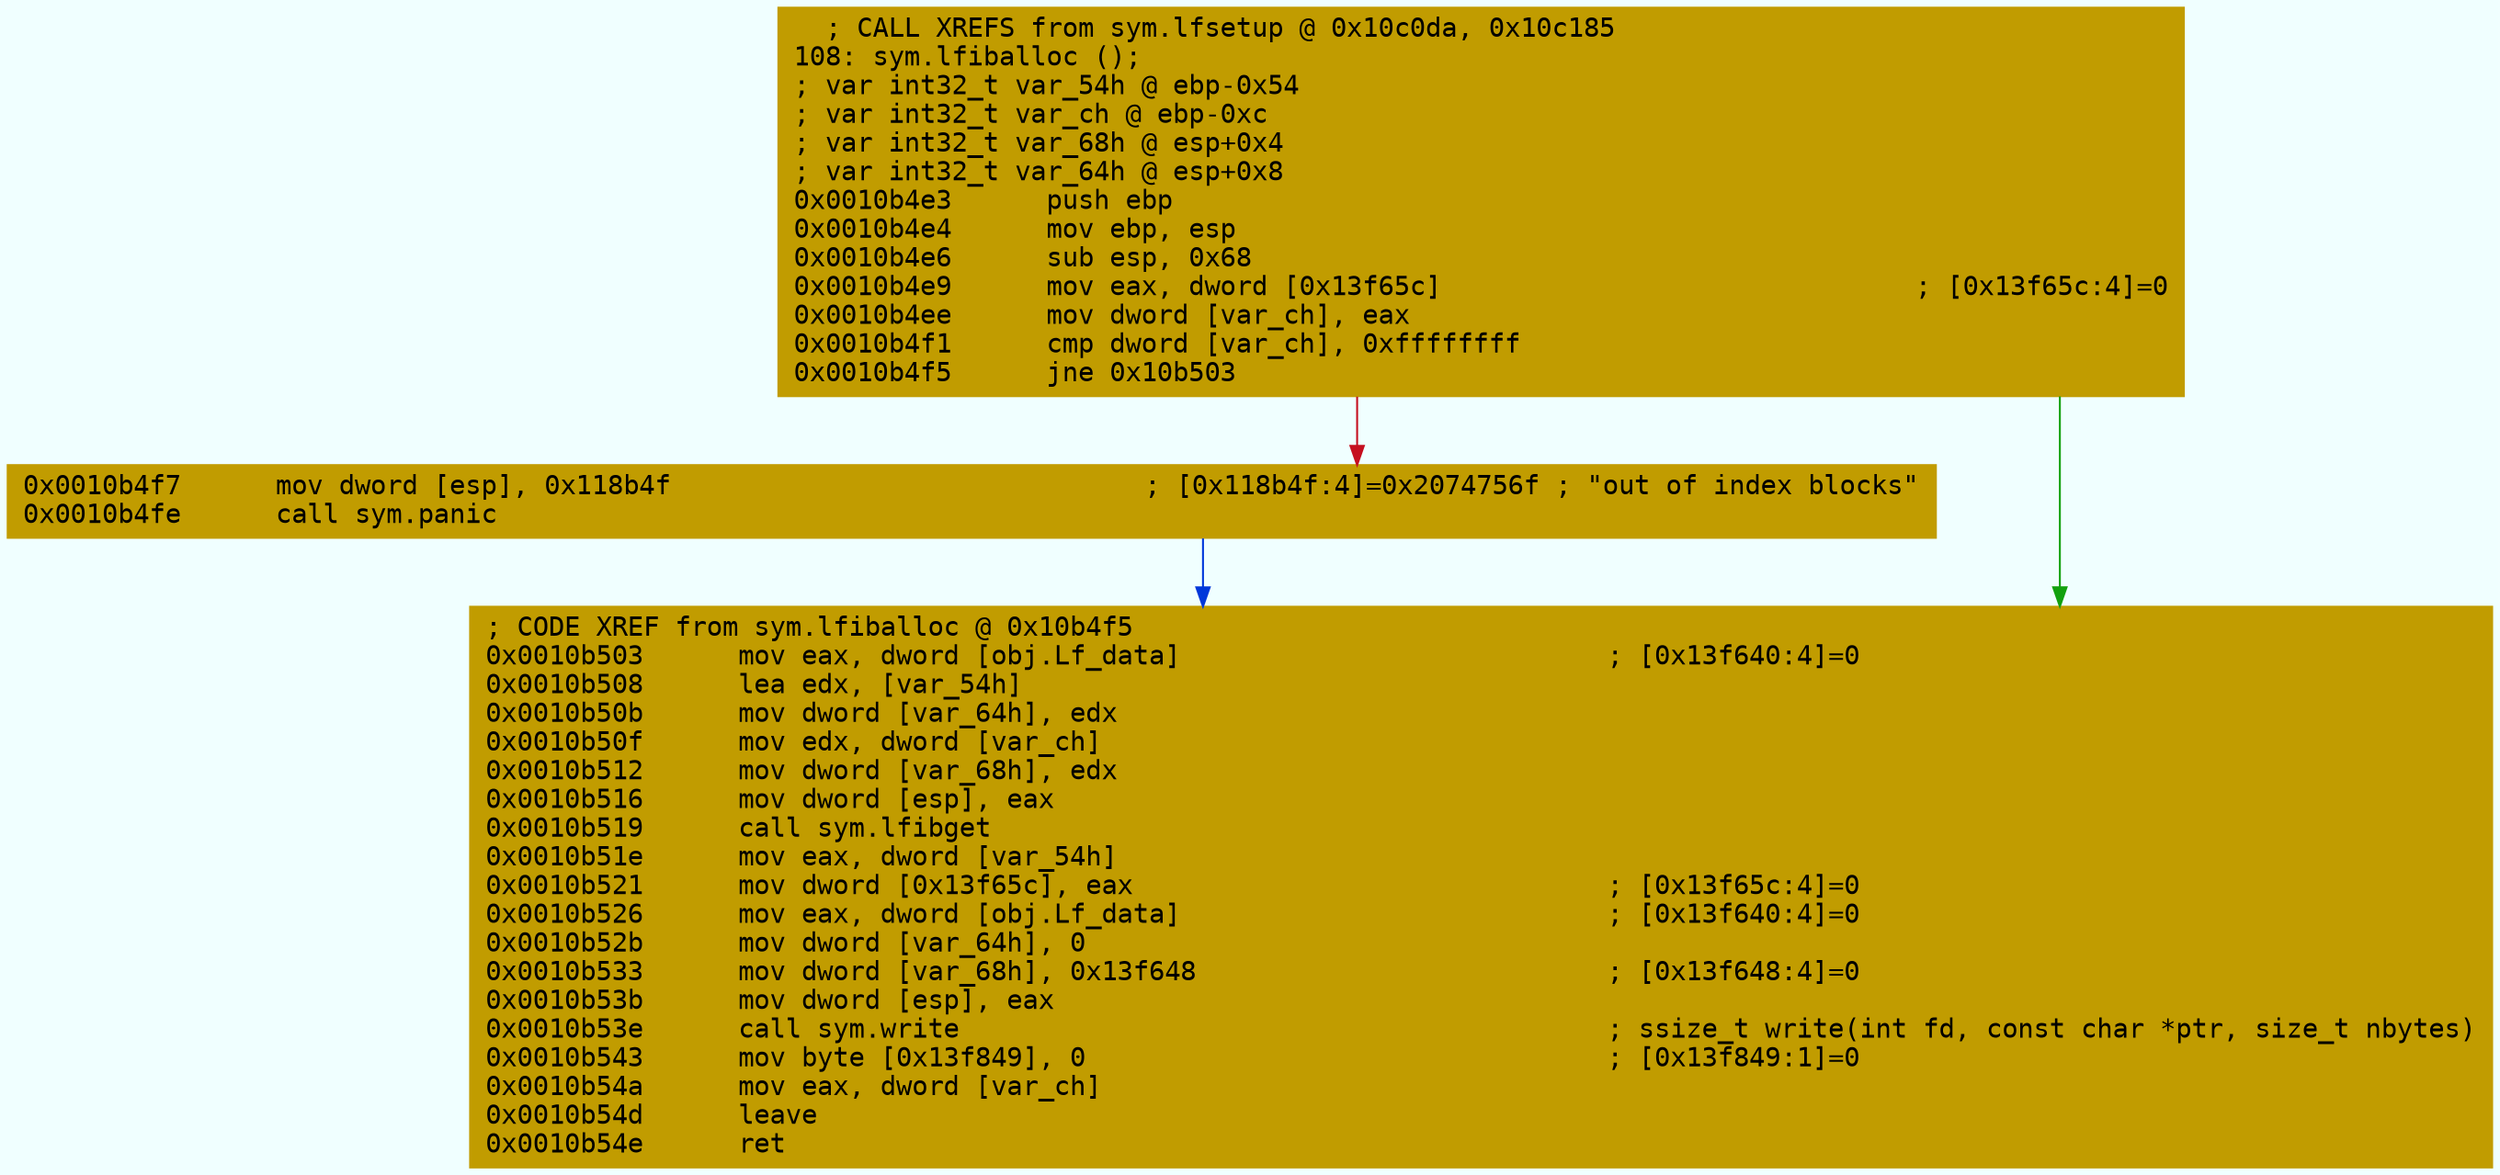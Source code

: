 digraph code {
	graph [bgcolor=azure fontsize=8 fontname="Courier" splines="ortho"];
	node [fillcolor=gray style=filled shape=box];
	edge [arrowhead="normal"];
	"0x0010b4e3" [URL="sym.lfiballoc/0x0010b4e3", fillcolor="#c19c00",color="#c19c00", fontname="Courier",label="  ; CALL XREFS from sym.lfsetup @ 0x10c0da, 0x10c185\l108: sym.lfiballoc ();\l; var int32_t var_54h @ ebp-0x54\l; var int32_t var_ch @ ebp-0xc\l; var int32_t var_68h @ esp+0x4\l; var int32_t var_64h @ esp+0x8\l0x0010b4e3      push ebp\l0x0010b4e4      mov ebp, esp\l0x0010b4e6      sub esp, 0x68\l0x0010b4e9      mov eax, dword [0x13f65c]                              ; [0x13f65c:4]=0\l0x0010b4ee      mov dword [var_ch], eax\l0x0010b4f1      cmp dword [var_ch], 0xffffffff\l0x0010b4f5      jne 0x10b503\l"]
	"0x0010b4f7" [URL="sym.lfiballoc/0x0010b4f7", fillcolor="#c19c00",color="#c19c00", fontname="Courier",label="0x0010b4f7      mov dword [esp], 0x118b4f                              ; [0x118b4f:4]=0x2074756f ; \"out of index blocks\"\l0x0010b4fe      call sym.panic\l"]
	"0x0010b503" [URL="sym.lfiballoc/0x0010b503", fillcolor="#c19c00",color="#c19c00", fontname="Courier",label="; CODE XREF from sym.lfiballoc @ 0x10b4f5\l0x0010b503      mov eax, dword [obj.Lf_data]                           ; [0x13f640:4]=0\l0x0010b508      lea edx, [var_54h]\l0x0010b50b      mov dword [var_64h], edx\l0x0010b50f      mov edx, dword [var_ch]\l0x0010b512      mov dword [var_68h], edx\l0x0010b516      mov dword [esp], eax\l0x0010b519      call sym.lfibget\l0x0010b51e      mov eax, dword [var_54h]\l0x0010b521      mov dword [0x13f65c], eax                              ; [0x13f65c:4]=0\l0x0010b526      mov eax, dword [obj.Lf_data]                           ; [0x13f640:4]=0\l0x0010b52b      mov dword [var_64h], 0\l0x0010b533      mov dword [var_68h], 0x13f648                          ; [0x13f648:4]=0\l0x0010b53b      mov dword [esp], eax\l0x0010b53e      call sym.write                                         ; ssize_t write(int fd, const char *ptr, size_t nbytes)\l0x0010b543      mov byte [0x13f849], 0                                 ; [0x13f849:1]=0\l0x0010b54a      mov eax, dword [var_ch]\l0x0010b54d      leave\l0x0010b54e      ret\l"]
        "0x0010b4e3" -> "0x0010b503" [color="#13a10e"];
        "0x0010b4e3" -> "0x0010b4f7" [color="#c50f1f"];
        "0x0010b4f7" -> "0x0010b503" [color="#0037da"];
}
